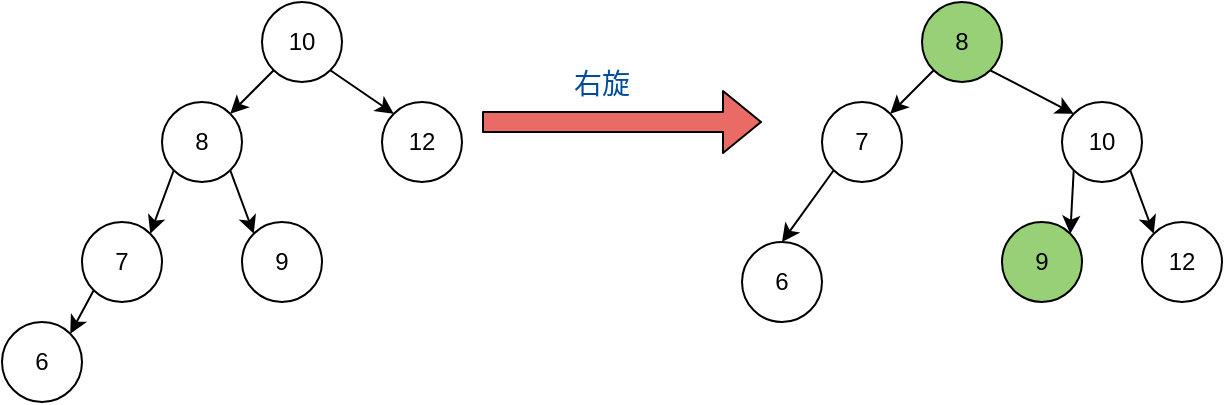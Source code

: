 <mxGraphModel dx="931" dy="647" grid="1" gridSize="10" guides="1" tooltips="1" connect="1" arrows="1" fold="1" page="1" pageScale="1" pageWidth="827" pageHeight="1169" background="#ffffff"><root><mxCell id="0"/><mxCell id="1" parent="0"/><mxCell id="2" value="10" style="ellipse;whiteSpace=wrap;html=1;aspect=fixed;" parent="1" vertex="1"><mxGeometry x="240" y="140" width="40" height="40" as="geometry"/></mxCell><mxCell id="4" value="8" style="ellipse;whiteSpace=wrap;html=1;aspect=fixed;" parent="1" vertex="1"><mxGeometry x="190" y="190" width="40" height="40" as="geometry"/></mxCell><mxCell id="5" value="12" style="ellipse;whiteSpace=wrap;html=1;aspect=fixed;" parent="1" vertex="1"><mxGeometry x="300" y="190" width="40" height="40" as="geometry"/></mxCell><mxCell id="6" value="7" style="ellipse;whiteSpace=wrap;html=1;aspect=fixed;" parent="1" vertex="1"><mxGeometry x="150" y="250" width="40" height="40" as="geometry"/></mxCell><mxCell id="7" value="6" style="ellipse;whiteSpace=wrap;html=1;aspect=fixed;" parent="1" vertex="1"><mxGeometry x="110" y="300" width="40" height="40" as="geometry"/></mxCell><mxCell id="8" value="9" style="ellipse;whiteSpace=wrap;html=1;aspect=fixed;" parent="1" vertex="1"><mxGeometry x="230" y="250" width="40" height="40" as="geometry"/></mxCell><mxCell id="9" value="" style="endArrow=classic;html=1;exitX=0;exitY=1;entryX=1;entryY=0;" parent="1" source="2" target="4" edge="1"><mxGeometry width="50" height="50" relative="1" as="geometry"><mxPoint x="110" y="410" as="sourcePoint"/><mxPoint x="60" y="490" as="targetPoint"/></mxGeometry></mxCell><mxCell id="10" value="" style="endArrow=classic;html=1;exitX=1;exitY=1;entryX=0;entryY=0;" parent="1" source="2" target="5" edge="1"><mxGeometry width="50" height="50" relative="1" as="geometry"><mxPoint x="120" y="420" as="sourcePoint"/><mxPoint x="70" y="500" as="targetPoint"/></mxGeometry></mxCell><mxCell id="11" value="" style="endArrow=classic;html=1;exitX=0;exitY=1;entryX=1;entryY=0;" parent="1" source="4" target="6" edge="1"><mxGeometry width="50" height="50" relative="1" as="geometry"><mxPoint x="130" y="430" as="sourcePoint"/><mxPoint x="80" y="510" as="targetPoint"/></mxGeometry></mxCell><mxCell id="12" value="" style="endArrow=classic;html=1;exitX=1;exitY=1;entryX=0;entryY=0;" parent="1" source="4" target="8" edge="1"><mxGeometry width="50" height="50" relative="1" as="geometry"><mxPoint x="140" y="440" as="sourcePoint"/><mxPoint x="90" y="520" as="targetPoint"/></mxGeometry></mxCell><mxCell id="13" value="" style="endArrow=classic;html=1;exitX=0;exitY=1;entryX=1;entryY=0;" parent="1" source="6" target="7" edge="1"><mxGeometry width="50" height="50" relative="1" as="geometry"><mxPoint x="150" y="450" as="sourcePoint"/><mxPoint x="100" y="530" as="targetPoint"/></mxGeometry></mxCell><mxCell id="14" value="10" style="ellipse;whiteSpace=wrap;html=1;aspect=fixed;" parent="1" vertex="1"><mxGeometry x="640" y="190" width="40" height="40" as="geometry"/></mxCell><mxCell id="15" value="8" style="ellipse;whiteSpace=wrap;html=1;aspect=fixed;fillColor=#97D077;" parent="1" vertex="1"><mxGeometry x="570" y="140" width="40" height="40" as="geometry"/></mxCell><mxCell id="16" value="12" style="ellipse;whiteSpace=wrap;html=1;aspect=fixed;" parent="1" vertex="1"><mxGeometry x="680" y="250" width="40" height="40" as="geometry"/></mxCell><mxCell id="17" value="7" style="ellipse;whiteSpace=wrap;html=1;aspect=fixed;" parent="1" vertex="1"><mxGeometry x="520" y="190" width="40" height="40" as="geometry"/></mxCell><mxCell id="18" value="6" style="ellipse;whiteSpace=wrap;html=1;aspect=fixed;" parent="1" vertex="1"><mxGeometry x="480" y="260" width="40" height="40" as="geometry"/></mxCell><mxCell id="19" value="9" style="ellipse;whiteSpace=wrap;html=1;aspect=fixed;fillColor=#97D077;" parent="1" vertex="1"><mxGeometry x="610" y="250" width="40" height="40" as="geometry"/></mxCell><mxCell id="21" value="" style="endArrow=classic;html=1;exitX=1;exitY=1;entryX=0;entryY=0;" parent="1" source="14" target="16" edge="1"><mxGeometry width="50" height="50" relative="1" as="geometry"><mxPoint x="480" y="420" as="sourcePoint"/><mxPoint x="430" y="500" as="targetPoint"/></mxGeometry></mxCell><mxCell id="22" value="" style="endArrow=classic;html=1;exitX=0;exitY=1;entryX=1;entryY=0;" parent="1" source="15" target="17" edge="1"><mxGeometry width="50" height="50" relative="1" as="geometry"><mxPoint x="490" y="430" as="sourcePoint"/><mxPoint x="440" y="510" as="targetPoint"/></mxGeometry></mxCell><mxCell id="24" value="" style="endArrow=classic;html=1;exitX=0;exitY=1;entryX=1;entryY=0;" parent="1" source="17" edge="1"><mxGeometry width="50" height="50" relative="1" as="geometry"><mxPoint x="512" y="218" as="sourcePoint"/><mxPoint x="500" y="260" as="targetPoint"/></mxGeometry></mxCell><mxCell id="25" value="" style="endArrow=classic;html=1;entryX=1;entryY=0;exitX=0;exitY=1;" parent="1" source="14" target="19" edge="1"><mxGeometry width="50" height="50" relative="1" as="geometry"><mxPoint x="110" y="410" as="sourcePoint"/><mxPoint x="160" y="360" as="targetPoint"/></mxGeometry></mxCell><mxCell id="26" value="" style="endArrow=classic;html=1;entryX=0;entryY=0;exitX=1;exitY=1;" parent="1" source="15" target="14" edge="1"><mxGeometry width="50" height="50" relative="1" as="geometry"><mxPoint x="110" y="410" as="sourcePoint"/><mxPoint x="160" y="360" as="targetPoint"/></mxGeometry></mxCell><mxCell id="27" value="" style="shape=flexArrow;endArrow=classic;html=1;fillColor=#EA6B66;" parent="1" edge="1"><mxGeometry width="50" height="50" relative="1" as="geometry"><mxPoint x="350" y="200" as="sourcePoint"/><mxPoint x="490" y="200" as="targetPoint"/></mxGeometry></mxCell><mxCell id="28" value="&lt;font style=&quot;font-size: 14px&quot; color=&quot;#004c99&quot;&gt;右旋&lt;/font&gt;" style="text;html=1;resizable=0;points=[];autosize=1;align=left;verticalAlign=top;spacingTop=-4;" parent="1" vertex="1"><mxGeometry x="394" y="170" width="40" height="20" as="geometry"/></mxCell></root></mxGraphModel>